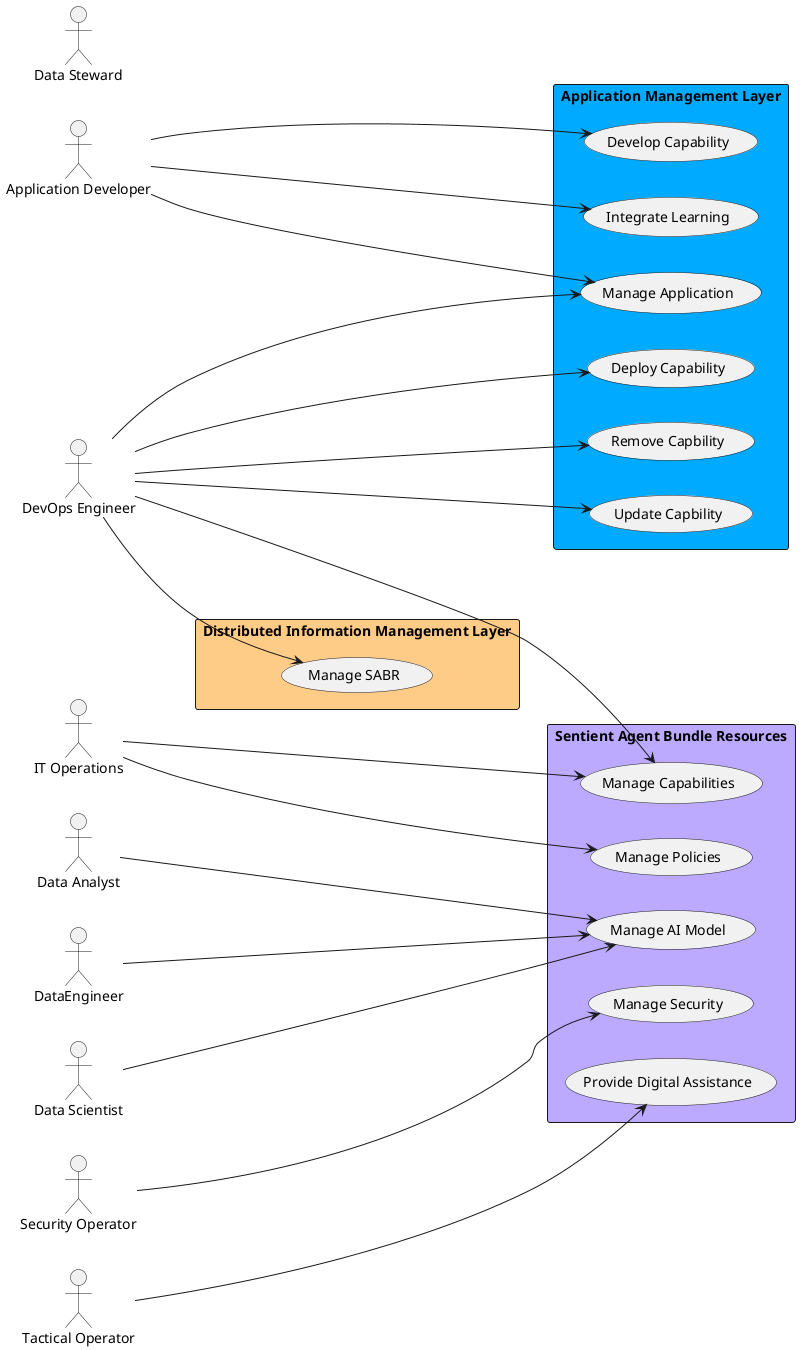 @startuml

left to right direction

Actor "Application Developer" as ApplicationDeveloper

Actor "Data Analyst" as DataAnalyst

Actor "DataEngineer" as DataEngineer

Actor "Data Scientist" as DataScientist

Actor "Data Steward" as DataSteward

Actor "DevOps Engineer" as DevOpsEngineer

Actor "IT Operations" as ITOperations

Actor "Security Operator" as SecurityOperator

Actor "Tactical Operator" as TacticalOperator



rectangle "Application Management Layer" as aml  #00aaff {
        usecase "Integrate Learning" as IntegrateLearning
    
        ApplicationDeveloper ---> IntegrateLearning
        
    usecase "Manage Application" as ManageApplication
    
        DevOpsEngineer ---> ManageApplication
        
        ApplicationDeveloper ---> ManageApplication
        

}

rectangle "Application Management Layer" as aml  #00aaff {
        usecase "Develop Capability" as DevelopCapability
    
        ApplicationDeveloper --> DevelopCapability
        
    usecase "Deploy Capability" as DeployCapability
    
        DevOpsEngineer --> DeployCapability
        
    usecase "Remove Capbility" as RemoveCapbility
    
        DevOpsEngineer --> RemoveCapbility
        
    usecase "Update Capbility" as UpdateCapbility
    
        DevOpsEngineer --> UpdateCapbility
        

}

rectangle "Sentient Agent Bundle Resources" as sabr  #bbaaff {
        usecase "Manage AI Model" as ManageAIModel
    
        DataEngineer ---> ManageAIModel
        
        DataScientist ---> ManageAIModel
        
        DataAnalyst ---> ManageAIModel
        
    usecase "Manage Capabilities" as ManageCapabilities
    
        DevOpsEngineer ---> ManageCapabilities
        
        ITOperations ---> ManageCapabilities
        
    usecase "Manage Policies" as ManagePolicies
    
        ITOperations ---> ManagePolicies
        
    usecase "Manage Security" as ManageSecurity
    
        SecurityOperator ---> ManageSecurity
        
    usecase "Provide Digital Assistance" as ProvideDigitalAssistance
    
        TacticalOperator ---> ProvideDigitalAssistance
        

}

rectangle "Distributed Information Management Layer" as diml  #ffcc88 {
        usecase "Manage SABR" as ManageSABR
    
        DevOpsEngineer --> ManageSABR
        

}


@enduml
